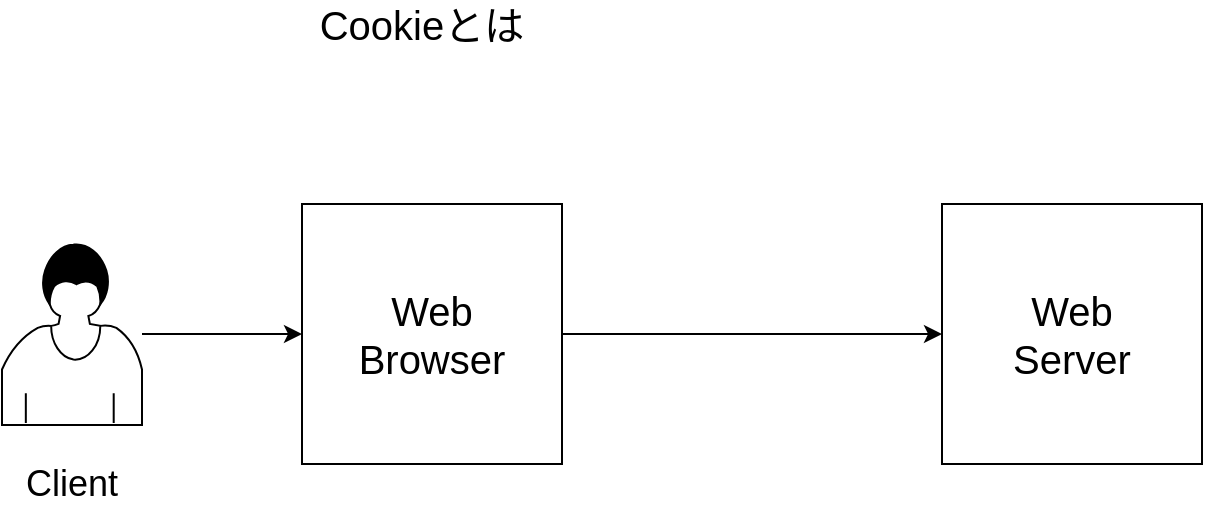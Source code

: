 <mxfile version="13.10.4" type="github">
  <diagram id="F5H1Ii0j8-4466t90OK2" name="Page-1">
    <mxGraphModel dx="1773" dy="528" grid="1" gridSize="10" guides="1" tooltips="1" connect="1" arrows="1" fold="1" page="1" pageScale="1" pageWidth="827" pageHeight="1169" math="0" shadow="0">
      <root>
        <mxCell id="0" />
        <mxCell id="1" parent="0" />
        <mxCell id="6r-zcsPJ-sPQ7mnrRteu-1" value="Cookieとは" style="text;html=1;strokeColor=none;fillColor=none;align=center;verticalAlign=middle;whiteSpace=wrap;rounded=0;fontSize=20;" vertex="1" parent="1">
          <mxGeometry x="80" y="60" width="120" height="20" as="geometry" />
        </mxCell>
        <mxCell id="6r-zcsPJ-sPQ7mnrRteu-2" value="Web&lt;br&gt;Browser" style="whiteSpace=wrap;html=1;aspect=fixed;fontSize=20;" vertex="1" parent="1">
          <mxGeometry x="80" y="160" width="130" height="130" as="geometry" />
        </mxCell>
        <mxCell id="6r-zcsPJ-sPQ7mnrRteu-3" value="" style="endArrow=classic;html=1;fontSize=20;exitX=1;exitY=0.5;exitDx=0;exitDy=0;entryX=0;entryY=0.5;entryDx=0;entryDy=0;" edge="1" parent="1" source="6r-zcsPJ-sPQ7mnrRteu-2" target="6r-zcsPJ-sPQ7mnrRteu-4">
          <mxGeometry width="50" height="50" relative="1" as="geometry">
            <mxPoint x="350" y="280" as="sourcePoint" />
            <mxPoint x="400" y="230" as="targetPoint" />
            <Array as="points" />
          </mxGeometry>
        </mxCell>
        <mxCell id="6r-zcsPJ-sPQ7mnrRteu-4" value="Web&lt;br&gt;Server" style="whiteSpace=wrap;html=1;aspect=fixed;fontSize=20;" vertex="1" parent="1">
          <mxGeometry x="400" y="160" width="130" height="130" as="geometry" />
        </mxCell>
        <mxCell id="6r-zcsPJ-sPQ7mnrRteu-5" value="" style="shape=mxgraph.bpmn.user_task;html=1;outlineConnect=0;fontSize=32;" vertex="1" parent="1">
          <mxGeometry x="-70" y="179.5" width="70" height="91" as="geometry" />
        </mxCell>
        <mxCell id="6r-zcsPJ-sPQ7mnrRteu-6" value="" style="endArrow=classic;html=1;fontSize=32;entryX=0;entryY=0.5;entryDx=0;entryDy=0;" edge="1" parent="1" source="6r-zcsPJ-sPQ7mnrRteu-5" target="6r-zcsPJ-sPQ7mnrRteu-2">
          <mxGeometry width="50" height="50" relative="1" as="geometry">
            <mxPoint x="50" y="230" as="sourcePoint" />
            <mxPoint x="78" y="232" as="targetPoint" />
          </mxGeometry>
        </mxCell>
        <mxCell id="6r-zcsPJ-sPQ7mnrRteu-7" value="Client" style="text;html=1;strokeColor=none;fillColor=none;align=center;verticalAlign=middle;whiteSpace=wrap;rounded=0;fontSize=18;" vertex="1" parent="1">
          <mxGeometry x="-55" y="290" width="40" height="20" as="geometry" />
        </mxCell>
      </root>
    </mxGraphModel>
  </diagram>
</mxfile>
